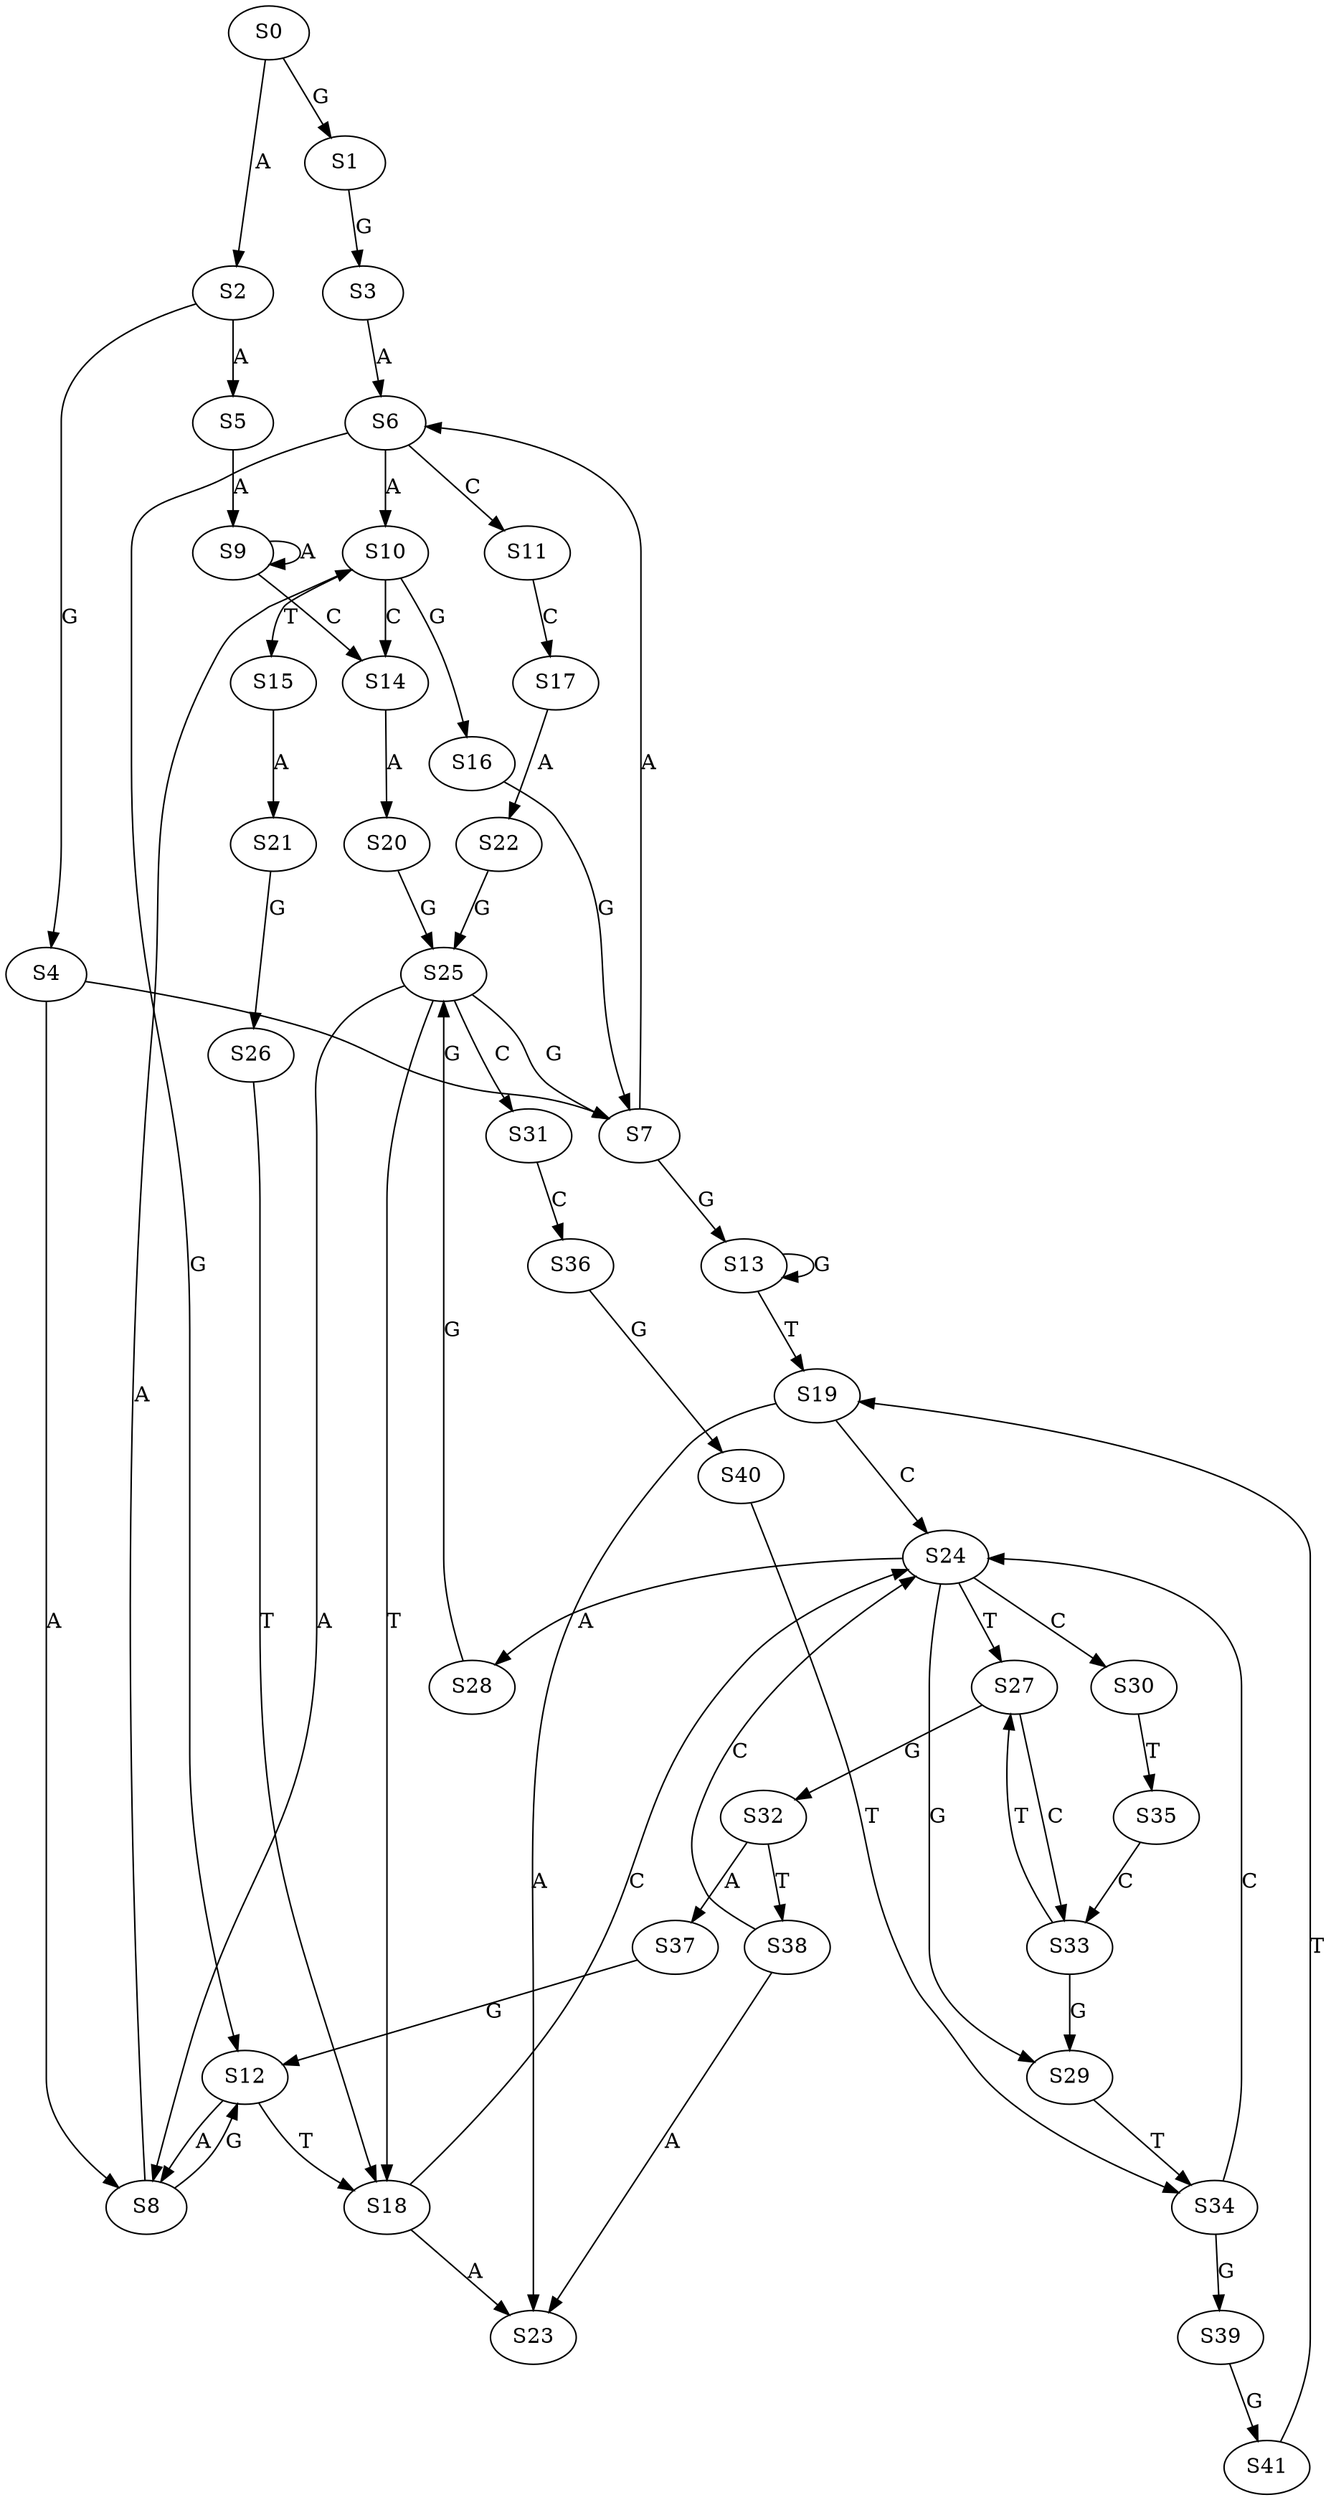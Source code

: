 strict digraph  {
	S0 -> S1 [ label = G ];
	S0 -> S2 [ label = A ];
	S1 -> S3 [ label = G ];
	S2 -> S4 [ label = G ];
	S2 -> S5 [ label = A ];
	S3 -> S6 [ label = A ];
	S4 -> S7 [ label = G ];
	S4 -> S8 [ label = A ];
	S5 -> S9 [ label = A ];
	S6 -> S10 [ label = A ];
	S6 -> S11 [ label = C ];
	S6 -> S12 [ label = G ];
	S7 -> S6 [ label = A ];
	S7 -> S13 [ label = G ];
	S8 -> S12 [ label = G ];
	S8 -> S10 [ label = A ];
	S9 -> S14 [ label = C ];
	S9 -> S9 [ label = A ];
	S10 -> S15 [ label = T ];
	S10 -> S14 [ label = C ];
	S10 -> S16 [ label = G ];
	S11 -> S17 [ label = C ];
	S12 -> S18 [ label = T ];
	S12 -> S8 [ label = A ];
	S13 -> S19 [ label = T ];
	S13 -> S13 [ label = G ];
	S14 -> S20 [ label = A ];
	S15 -> S21 [ label = A ];
	S16 -> S7 [ label = G ];
	S17 -> S22 [ label = A ];
	S18 -> S23 [ label = A ];
	S18 -> S24 [ label = C ];
	S19 -> S23 [ label = A ];
	S19 -> S24 [ label = C ];
	S20 -> S25 [ label = G ];
	S21 -> S26 [ label = G ];
	S22 -> S25 [ label = G ];
	S24 -> S27 [ label = T ];
	S24 -> S28 [ label = A ];
	S24 -> S29 [ label = G ];
	S24 -> S30 [ label = C ];
	S25 -> S7 [ label = G ];
	S25 -> S18 [ label = T ];
	S25 -> S31 [ label = C ];
	S25 -> S8 [ label = A ];
	S26 -> S18 [ label = T ];
	S27 -> S32 [ label = G ];
	S27 -> S33 [ label = C ];
	S28 -> S25 [ label = G ];
	S29 -> S34 [ label = T ];
	S30 -> S35 [ label = T ];
	S31 -> S36 [ label = C ];
	S32 -> S37 [ label = A ];
	S32 -> S38 [ label = T ];
	S33 -> S27 [ label = T ];
	S33 -> S29 [ label = G ];
	S34 -> S39 [ label = G ];
	S34 -> S24 [ label = C ];
	S35 -> S33 [ label = C ];
	S36 -> S40 [ label = G ];
	S37 -> S12 [ label = G ];
	S38 -> S23 [ label = A ];
	S38 -> S24 [ label = C ];
	S39 -> S41 [ label = G ];
	S40 -> S34 [ label = T ];
	S41 -> S19 [ label = T ];
}
